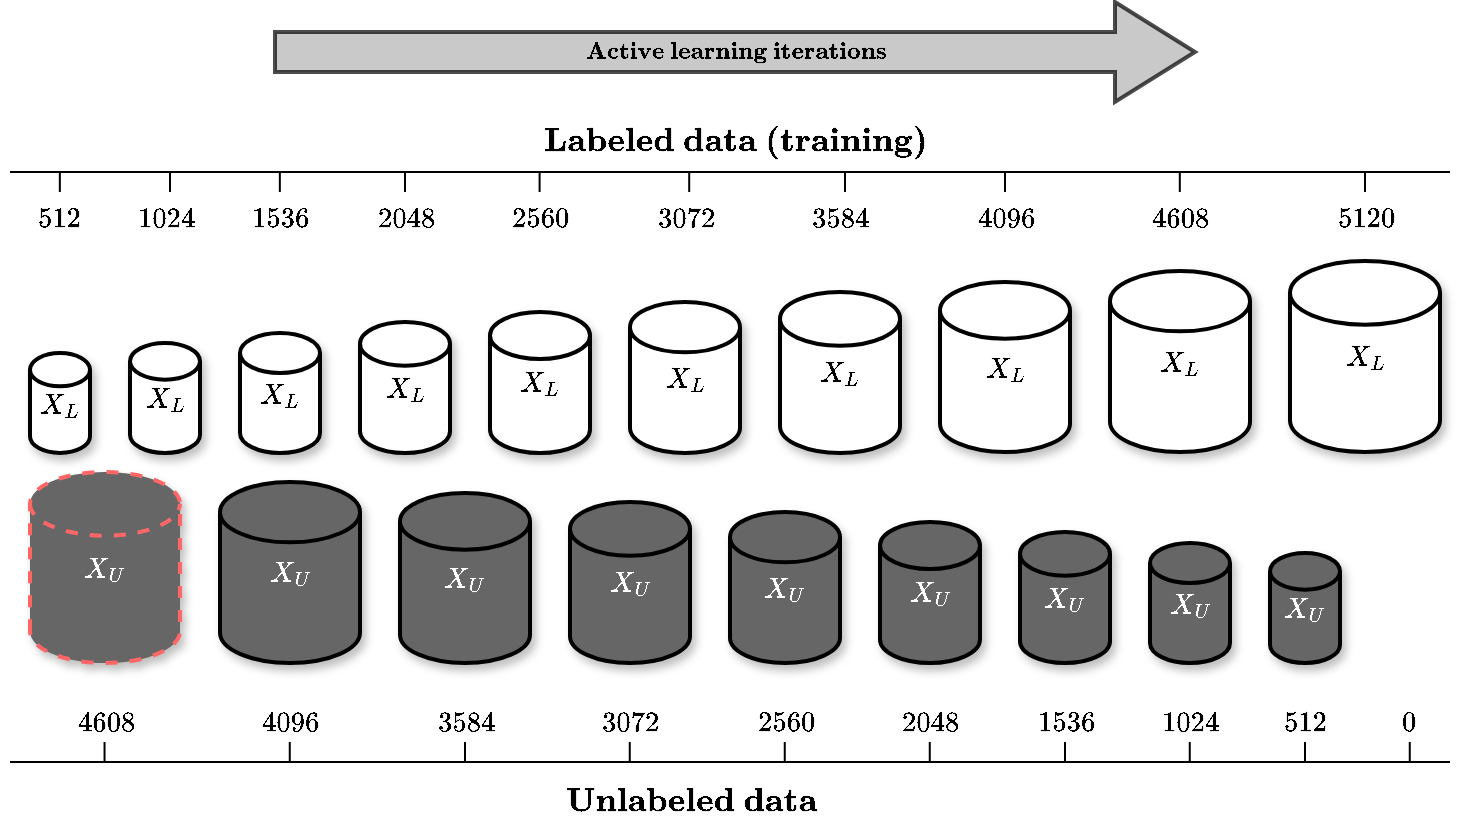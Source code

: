 <mxfile version="28.0.6">
  <diagram name="Page-1" id="IjAZ5eBLrKKukOgJFR3V">
    <mxGraphModel dx="2657" dy="1301" grid="1" gridSize="5" guides="1" tooltips="1" connect="1" arrows="1" fold="1" page="1" pageScale="1" pageWidth="595" pageHeight="842" math="1" shadow="0">
      <root>
        <mxCell id="0" />
        <mxCell id="1" parent="0" />
        <mxCell id="WzazNWXN2MnLIpAUxc-Z-1" value="$$X_L$$" style="strokeWidth=2;html=1;shape=mxgraph.flowchart.database;whiteSpace=wrap;shadow=1;" parent="1" vertex="1">
          <mxGeometry x="-1330" y="-129.5" width="30" height="50" as="geometry" />
        </mxCell>
        <mxCell id="WzazNWXN2MnLIpAUxc-Z-4" value="$$X_L$$" style="strokeWidth=2;html=1;shape=mxgraph.flowchart.database;whiteSpace=wrap;shadow=1;" parent="1" vertex="1">
          <mxGeometry x="-1280" y="-134.5" width="35" height="55" as="geometry" />
        </mxCell>
        <mxCell id="WzazNWXN2MnLIpAUxc-Z-5" value="$$X_L$$" style="strokeWidth=2;html=1;shape=mxgraph.flowchart.database;whiteSpace=wrap;shadow=1;" parent="1" vertex="1">
          <mxGeometry x="-1225" y="-139.5" width="40" height="60" as="geometry" />
        </mxCell>
        <mxCell id="WzazNWXN2MnLIpAUxc-Z-6" value="$$X_L$$" style="strokeWidth=2;html=1;shape=mxgraph.flowchart.database;whiteSpace=wrap;shadow=1;" parent="1" vertex="1">
          <mxGeometry x="-1165" y="-145" width="45" height="65.5" as="geometry" />
        </mxCell>
        <mxCell id="WzazNWXN2MnLIpAUxc-Z-7" value="$$X_L$$" style="strokeWidth=2;html=1;shape=mxgraph.flowchart.database;whiteSpace=wrap;shadow=1;" parent="1" vertex="1">
          <mxGeometry x="-1100" y="-150" width="50" height="70.5" as="geometry" />
        </mxCell>
        <mxCell id="WzazNWXN2MnLIpAUxc-Z-8" value="$$X_L$$" style="strokeWidth=2;html=1;shape=mxgraph.flowchart.database;whiteSpace=wrap;shadow=1;" parent="1" vertex="1">
          <mxGeometry x="-1030" y="-155" width="55" height="75.5" as="geometry" />
        </mxCell>
        <mxCell id="WzazNWXN2MnLIpAUxc-Z-9" value="$$X_L$$" style="strokeWidth=2;html=1;shape=mxgraph.flowchart.database;whiteSpace=wrap;shadow=1;" parent="1" vertex="1">
          <mxGeometry x="-955" y="-160" width="60" height="80.5" as="geometry" />
        </mxCell>
        <mxCell id="WzazNWXN2MnLIpAUxc-Z-10" value="$$X_L$$" style="strokeWidth=2;html=1;shape=mxgraph.flowchart.database;whiteSpace=wrap;shadow=1;" parent="1" vertex="1">
          <mxGeometry x="-875" y="-165" width="65" height="85" as="geometry" />
        </mxCell>
        <mxCell id="WzazNWXN2MnLIpAUxc-Z-11" value="$$X_L$$" style="strokeWidth=2;html=1;shape=mxgraph.flowchart.database;whiteSpace=wrap;shadow=1;" parent="1" vertex="1">
          <mxGeometry x="-790" y="-170.5" width="70" height="90.5" as="geometry" />
        </mxCell>
        <mxCell id="WzazNWXN2MnLIpAUxc-Z-12" value="$$X_L$$" style="strokeWidth=2;html=1;shape=mxgraph.flowchart.database;whiteSpace=wrap;shadow=1;" parent="1" vertex="1">
          <mxGeometry x="-700" y="-175.5" width="75" height="95.5" as="geometry" />
        </mxCell>
        <mxCell id="WzazNWXN2MnLIpAUxc-Z-13" value="$$X_U$$" style="strokeWidth=2;html=1;shape=mxgraph.flowchart.database;whiteSpace=wrap;fillColor=#666666;shadow=1;strokeColor=#FF6666;dashed=1;fontColor=#FFFFFF;" parent="1" vertex="1">
          <mxGeometry x="-1330" y="-70" width="75" height="95.5" as="geometry" />
        </mxCell>
        <mxCell id="WzazNWXN2MnLIpAUxc-Z-14" value="$$X_U$$" style="strokeWidth=2;html=1;shape=mxgraph.flowchart.database;whiteSpace=wrap;fillColor=#666666;shadow=1;fontColor=#FFFFFF;" parent="1" vertex="1">
          <mxGeometry x="-1235" y="-65" width="70" height="90.5" as="geometry" />
        </mxCell>
        <mxCell id="WzazNWXN2MnLIpAUxc-Z-15" value="$$X_U$$" style="strokeWidth=2;html=1;shape=mxgraph.flowchart.database;whiteSpace=wrap;fillColor=#666666;shadow=1;fontColor=#FFFFFF;" parent="1" vertex="1">
          <mxGeometry x="-1145" y="-59.5" width="65" height="85" as="geometry" />
        </mxCell>
        <mxCell id="WzazNWXN2MnLIpAUxc-Z-16" value="$$X_U$$" style="strokeWidth=2;html=1;shape=mxgraph.flowchart.database;whiteSpace=wrap;fillColor=#666666;shadow=1;fontColor=#FFFFFF;" parent="1" vertex="1">
          <mxGeometry x="-1060" y="-55" width="60" height="80.5" as="geometry" />
        </mxCell>
        <mxCell id="WzazNWXN2MnLIpAUxc-Z-17" value="$$X_U$$" style="strokeWidth=2;html=1;shape=mxgraph.flowchart.database;whiteSpace=wrap;fillColor=#666666;shadow=1;fontColor=#FFFFFF;" parent="1" vertex="1">
          <mxGeometry x="-980" y="-50" width="55" height="75.5" as="geometry" />
        </mxCell>
        <mxCell id="WzazNWXN2MnLIpAUxc-Z-18" value="$$X_U$$" style="strokeWidth=2;html=1;shape=mxgraph.flowchart.database;whiteSpace=wrap;fillColor=#666666;shadow=1;fontColor=#FFFFFF;" parent="1" vertex="1">
          <mxGeometry x="-905" y="-45" width="50" height="70.5" as="geometry" />
        </mxCell>
        <mxCell id="WzazNWXN2MnLIpAUxc-Z-19" value="$$X_U$$" style="strokeWidth=2;html=1;shape=mxgraph.flowchart.database;whiteSpace=wrap;fillColor=#666666;shadow=1;fontColor=#FFFFFF;" parent="1" vertex="1">
          <mxGeometry x="-835" y="-40" width="45" height="65.5" as="geometry" />
        </mxCell>
        <mxCell id="WzazNWXN2MnLIpAUxc-Z-20" value="$$X_U$$" style="strokeWidth=2;html=1;shape=mxgraph.flowchart.database;whiteSpace=wrap;fillColor=#666666;shadow=1;fontColor=#FFFFFF;" parent="1" vertex="1">
          <mxGeometry x="-770" y="-34.5" width="40" height="60" as="geometry" />
        </mxCell>
        <mxCell id="WzazNWXN2MnLIpAUxc-Z-21" value="$$X_U$$" style="strokeWidth=2;html=1;shape=mxgraph.flowchart.database;whiteSpace=wrap;fillColor=#666666;shadow=1;fontColor=#FFFFFF;" parent="1" vertex="1">
          <mxGeometry x="-710" y="-29.5" width="35" height="55" as="geometry" />
        </mxCell>
        <mxCell id="WzazNWXN2MnLIpAUxc-Z-23" value="&lt;div style=&quot;line-height: 120%;&quot;&gt;&lt;div style=&quot;line-height: 120%;&quot;&gt;&lt;font style=&quot;line-height: 120%; font-size: 10px;&quot;&gt;$$\textbf{Active learning iterations}$$&lt;/font&gt;&lt;/div&gt;&lt;/div&gt;" style="html=1;shadow=0;align=center;verticalAlign=middle;shape=mxgraph.arrows2.arrow;dy=0.6;dx=40;notch=0;fillColor=#B3B3B3;strokeWidth=2;perimeterSpacing=2;opacity=70;" parent="1" vertex="1">
          <mxGeometry x="-1207.5" y="-305" width="460" height="50" as="geometry" />
        </mxCell>
        <mxCell id="WzazNWXN2MnLIpAUxc-Z-27" value="$$4608$$" style="text;html=1;align=center;verticalAlign=middle;whiteSpace=wrap;rounded=0;" parent="1" vertex="1">
          <mxGeometry x="-1322.5" y="40" width="60" height="30" as="geometry" />
        </mxCell>
        <mxCell id="WzazNWXN2MnLIpAUxc-Z-28" value="$$4096$$" style="text;html=1;align=center;verticalAlign=middle;whiteSpace=wrap;rounded=0;" parent="1" vertex="1">
          <mxGeometry x="-1230" y="40" width="60" height="30" as="geometry" />
        </mxCell>
        <mxCell id="WzazNWXN2MnLIpAUxc-Z-29" value="$$3584$$" style="text;html=1;align=center;verticalAlign=middle;whiteSpace=wrap;rounded=0;" parent="1" vertex="1">
          <mxGeometry x="-1142.5" y="40" width="60" height="30" as="geometry" />
        </mxCell>
        <mxCell id="WzazNWXN2MnLIpAUxc-Z-30" value="$$3072$$" style="text;html=1;align=center;verticalAlign=middle;whiteSpace=wrap;rounded=0;" parent="1" vertex="1">
          <mxGeometry x="-1060" y="40" width="60" height="30" as="geometry" />
        </mxCell>
        <mxCell id="WzazNWXN2MnLIpAUxc-Z-31" value="$$2560$$" style="text;html=1;align=center;verticalAlign=middle;whiteSpace=wrap;rounded=0;" parent="1" vertex="1">
          <mxGeometry x="-982.5" y="40" width="60" height="30" as="geometry" />
        </mxCell>
        <mxCell id="WzazNWXN2MnLIpAUxc-Z-32" value="$$2048$$" style="text;html=1;align=center;verticalAlign=middle;whiteSpace=wrap;rounded=0;" parent="1" vertex="1">
          <mxGeometry x="-910" y="40" width="60" height="30" as="geometry" />
        </mxCell>
        <mxCell id="WzazNWXN2MnLIpAUxc-Z-33" value="$$1536$$" style="text;html=1;align=center;verticalAlign=middle;whiteSpace=wrap;rounded=0;" parent="1" vertex="1">
          <mxGeometry x="-842.5" y="40" width="60" height="30" as="geometry" />
        </mxCell>
        <mxCell id="WzazNWXN2MnLIpAUxc-Z-34" value="$$1024$$" style="text;html=1;align=center;verticalAlign=middle;whiteSpace=wrap;rounded=0;" parent="1" vertex="1">
          <mxGeometry x="-780" y="40" width="60" height="30" as="geometry" />
        </mxCell>
        <mxCell id="WzazNWXN2MnLIpAUxc-Z-35" value="$$512$$" style="text;html=1;align=center;verticalAlign=middle;whiteSpace=wrap;rounded=0;" parent="1" vertex="1">
          <mxGeometry x="-722.5" y="40" width="60" height="30" as="geometry" />
        </mxCell>
        <mxCell id="WzazNWXN2MnLIpAUxc-Z-36" value="$$0$$" style="text;html=1;align=center;verticalAlign=middle;whiteSpace=wrap;rounded=0;" parent="1" vertex="1">
          <mxGeometry x="-670" y="40" width="60" height="30" as="geometry" />
        </mxCell>
        <mxCell id="WzazNWXN2MnLIpAUxc-Z-37" value="$$512$$" style="text;html=1;align=center;verticalAlign=middle;whiteSpace=wrap;rounded=0;" parent="1" vertex="1">
          <mxGeometry x="-1345" y="-212" width="60" height="30" as="geometry" />
        </mxCell>
        <mxCell id="WzazNWXN2MnLIpAUxc-Z-38" value="$$1024$$" style="text;html=1;align=center;verticalAlign=middle;whiteSpace=wrap;rounded=0;" parent="1" vertex="1">
          <mxGeometry x="-1292.5" y="-212" width="60" height="30" as="geometry" />
        </mxCell>
        <mxCell id="WzazNWXN2MnLIpAUxc-Z-39" value="$$1536$$" style="text;html=1;align=center;verticalAlign=middle;whiteSpace=wrap;rounded=0;" parent="1" vertex="1">
          <mxGeometry x="-1235" y="-212" width="60" height="30" as="geometry" />
        </mxCell>
        <mxCell id="WzazNWXN2MnLIpAUxc-Z-40" value="$$2048$$" style="text;html=1;align=center;verticalAlign=middle;whiteSpace=wrap;rounded=0;" parent="1" vertex="1">
          <mxGeometry x="-1172.5" y="-212" width="60" height="30" as="geometry" />
        </mxCell>
        <mxCell id="WzazNWXN2MnLIpAUxc-Z-41" value="$$2560$$" style="text;html=1;align=center;verticalAlign=middle;whiteSpace=wrap;rounded=0;" parent="1" vertex="1">
          <mxGeometry x="-1105" y="-212" width="60" height="30" as="geometry" />
        </mxCell>
        <mxCell id="WzazNWXN2MnLIpAUxc-Z-42" value="$$3072$$" style="text;html=1;align=center;verticalAlign=middle;whiteSpace=wrap;rounded=0;" parent="1" vertex="1">
          <mxGeometry x="-1032.5" y="-212" width="60" height="30" as="geometry" />
        </mxCell>
        <mxCell id="WzazNWXN2MnLIpAUxc-Z-43" value="$$3584$$" style="text;html=1;align=center;verticalAlign=middle;whiteSpace=wrap;rounded=0;" parent="1" vertex="1">
          <mxGeometry x="-955" y="-212" width="60" height="30" as="geometry" />
        </mxCell>
        <mxCell id="WzazNWXN2MnLIpAUxc-Z-44" value="$$4096$$" style="text;html=1;align=center;verticalAlign=middle;whiteSpace=wrap;rounded=0;" parent="1" vertex="1">
          <mxGeometry x="-872.5" y="-212" width="60" height="30" as="geometry" />
        </mxCell>
        <mxCell id="WzazNWXN2MnLIpAUxc-Z-45" value="$$4608$$" style="text;html=1;align=center;verticalAlign=middle;whiteSpace=wrap;rounded=0;" parent="1" vertex="1">
          <mxGeometry x="-785" y="-212" width="60" height="30" as="geometry" />
        </mxCell>
        <mxCell id="WzazNWXN2MnLIpAUxc-Z-46" value="$$5120$$" style="text;html=1;align=center;verticalAlign=middle;whiteSpace=wrap;rounded=0;" parent="1" vertex="1">
          <mxGeometry x="-692.5" y="-212" width="60" height="30" as="geometry" />
        </mxCell>
        <mxCell id="WzazNWXN2MnLIpAUxc-Z-47" value="" style="endArrow=none;html=1;rounded=0;" parent="1" edge="1">
          <mxGeometry width="50" height="50" relative="1" as="geometry">
            <mxPoint x="-1340" y="-220" as="sourcePoint" />
            <mxPoint x="-620" y="-220" as="targetPoint" />
          </mxGeometry>
        </mxCell>
        <mxCell id="WzazNWXN2MnLIpAUxc-Z-48" value="" style="endArrow=none;html=1;rounded=0;" parent="1" edge="1">
          <mxGeometry width="50" height="50" relative="1" as="geometry">
            <mxPoint x="-1315.08" y="-210" as="sourcePoint" />
            <mxPoint x="-1315.08" y="-220" as="targetPoint" />
          </mxGeometry>
        </mxCell>
        <mxCell id="WzazNWXN2MnLIpAUxc-Z-49" value="" style="endArrow=none;html=1;rounded=0;" parent="1" edge="1">
          <mxGeometry width="50" height="50" relative="1" as="geometry">
            <mxPoint x="-1260" y="-210" as="sourcePoint" />
            <mxPoint x="-1260" y="-220" as="targetPoint" />
          </mxGeometry>
        </mxCell>
        <mxCell id="WzazNWXN2MnLIpAUxc-Z-50" value="" style="endArrow=none;html=1;rounded=0;" parent="1" edge="1">
          <mxGeometry width="50" height="50" relative="1" as="geometry">
            <mxPoint x="-1205.08" y="-210" as="sourcePoint" />
            <mxPoint x="-1205.08" y="-220" as="targetPoint" />
          </mxGeometry>
        </mxCell>
        <mxCell id="WzazNWXN2MnLIpAUxc-Z-52" value="" style="endArrow=none;html=1;rounded=0;" parent="1" edge="1">
          <mxGeometry width="50" height="50" relative="1" as="geometry">
            <mxPoint x="-1075.2" y="-210" as="sourcePoint" />
            <mxPoint x="-1075.2" y="-220" as="targetPoint" />
          </mxGeometry>
        </mxCell>
        <mxCell id="WzazNWXN2MnLIpAUxc-Z-53" value="" style="endArrow=none;html=1;rounded=0;" parent="1" edge="1">
          <mxGeometry width="50" height="50" relative="1" as="geometry">
            <mxPoint x="-1000.4" y="-210" as="sourcePoint" />
            <mxPoint x="-1000.4" y="-220" as="targetPoint" />
          </mxGeometry>
        </mxCell>
        <mxCell id="WzazNWXN2MnLIpAUxc-Z-54" value="" style="endArrow=none;html=1;rounded=0;" parent="1" edge="1">
          <mxGeometry width="50" height="50" relative="1" as="geometry">
            <mxPoint x="-922.5" y="-210" as="sourcePoint" />
            <mxPoint x="-922.5" y="-220" as="targetPoint" />
          </mxGeometry>
        </mxCell>
        <mxCell id="WzazNWXN2MnLIpAUxc-Z-55" value="" style="endArrow=none;html=1;rounded=0;" parent="1" edge="1">
          <mxGeometry width="50" height="50" relative="1" as="geometry">
            <mxPoint x="-842.5" y="-210" as="sourcePoint" />
            <mxPoint x="-842.5" y="-220" as="targetPoint" />
          </mxGeometry>
        </mxCell>
        <mxCell id="WzazNWXN2MnLIpAUxc-Z-56" value="" style="endArrow=none;html=1;rounded=0;" parent="1" edge="1">
          <mxGeometry width="50" height="50" relative="1" as="geometry">
            <mxPoint x="-755.1" y="-210" as="sourcePoint" />
            <mxPoint x="-755.1" y="-220" as="targetPoint" />
          </mxGeometry>
        </mxCell>
        <mxCell id="WzazNWXN2MnLIpAUxc-Z-57" value="" style="endArrow=none;html=1;rounded=0;" parent="1" edge="1">
          <mxGeometry width="50" height="50" relative="1" as="geometry">
            <mxPoint x="-662.5" y="-210" as="sourcePoint" />
            <mxPoint x="-662.5" y="-220" as="targetPoint" />
          </mxGeometry>
        </mxCell>
        <mxCell id="WzazNWXN2MnLIpAUxc-Z-58" value="" style="endArrow=none;html=1;rounded=0;" parent="1" edge="1">
          <mxGeometry width="50" height="50" relative="1" as="geometry">
            <mxPoint x="-1340" y="75" as="sourcePoint" />
            <mxPoint x="-620" y="75" as="targetPoint" />
          </mxGeometry>
        </mxCell>
        <mxCell id="WzazNWXN2MnLIpAUxc-Z-59" value="" style="endArrow=none;html=1;rounded=0;" parent="1" edge="1">
          <mxGeometry width="50" height="50" relative="1" as="geometry">
            <mxPoint x="-1292.73" y="75" as="sourcePoint" />
            <mxPoint x="-1292.73" y="65" as="targetPoint" />
          </mxGeometry>
        </mxCell>
        <mxCell id="WzazNWXN2MnLIpAUxc-Z-60" value="" style="endArrow=none;html=1;rounded=0;" parent="1" edge="1">
          <mxGeometry width="50" height="50" relative="1" as="geometry">
            <mxPoint x="-1200.12" y="75" as="sourcePoint" />
            <mxPoint x="-1200.12" y="65" as="targetPoint" />
          </mxGeometry>
        </mxCell>
        <mxCell id="WzazNWXN2MnLIpAUxc-Z-61" value="" style="endArrow=none;html=1;rounded=0;" parent="1" edge="1">
          <mxGeometry width="50" height="50" relative="1" as="geometry">
            <mxPoint x="-1112.5" y="75" as="sourcePoint" />
            <mxPoint x="-1112.5" y="65" as="targetPoint" />
          </mxGeometry>
        </mxCell>
        <mxCell id="WzazNWXN2MnLIpAUxc-Z-62" value="" style="endArrow=none;html=1;rounded=0;" parent="1" edge="1">
          <mxGeometry width="50" height="50" relative="1" as="geometry">
            <mxPoint x="-1030.12" y="75" as="sourcePoint" />
            <mxPoint x="-1030.12" y="65" as="targetPoint" />
          </mxGeometry>
        </mxCell>
        <mxCell id="WzazNWXN2MnLIpAUxc-Z-63" value="" style="endArrow=none;html=1;rounded=0;" parent="1" edge="1">
          <mxGeometry width="50" height="50" relative="1" as="geometry">
            <mxPoint x="-952.62" y="75" as="sourcePoint" />
            <mxPoint x="-952.62" y="65" as="targetPoint" />
          </mxGeometry>
        </mxCell>
        <mxCell id="WzazNWXN2MnLIpAUxc-Z-64" value="" style="endArrow=none;html=1;rounded=0;" parent="1" edge="1">
          <mxGeometry width="50" height="50" relative="1" as="geometry">
            <mxPoint x="-880.12" y="75" as="sourcePoint" />
            <mxPoint x="-880.12" y="65" as="targetPoint" />
          </mxGeometry>
        </mxCell>
        <mxCell id="WzazNWXN2MnLIpAUxc-Z-65" value="" style="endArrow=none;html=1;rounded=0;" parent="1" edge="1">
          <mxGeometry width="50" height="50" relative="1" as="geometry">
            <mxPoint x="-812.5" y="75" as="sourcePoint" />
            <mxPoint x="-812.5" y="65" as="targetPoint" />
          </mxGeometry>
        </mxCell>
        <mxCell id="WzazNWXN2MnLIpAUxc-Z-66" value="" style="endArrow=none;html=1;rounded=0;" parent="1" edge="1">
          <mxGeometry width="50" height="50" relative="1" as="geometry">
            <mxPoint x="-750.12" y="75" as="sourcePoint" />
            <mxPoint x="-750.12" y="65" as="targetPoint" />
          </mxGeometry>
        </mxCell>
        <mxCell id="WzazNWXN2MnLIpAUxc-Z-67" value="" style="endArrow=none;html=1;rounded=0;" parent="1" edge="1">
          <mxGeometry width="50" height="50" relative="1" as="geometry">
            <mxPoint x="-692.5" y="75" as="sourcePoint" />
            <mxPoint x="-692.5" y="65" as="targetPoint" />
          </mxGeometry>
        </mxCell>
        <mxCell id="WzazNWXN2MnLIpAUxc-Z-68" value="" style="endArrow=none;html=1;rounded=0;" parent="1" edge="1">
          <mxGeometry width="50" height="50" relative="1" as="geometry">
            <mxPoint x="-640.12" y="75" as="sourcePoint" />
            <mxPoint x="-640.12" y="65" as="targetPoint" />
          </mxGeometry>
        </mxCell>
        <mxCell id="WzazNWXN2MnLIpAUxc-Z-69" value="&lt;font style=&quot;font-size: 14px;&quot;&gt;$$\textbf{Labeled data (training)}$$&lt;/font&gt;" style="text;html=1;align=center;verticalAlign=middle;whiteSpace=wrap;rounded=0;" parent="1" vertex="1">
          <mxGeometry x="-1150" y="-250" width="345" height="30" as="geometry" />
        </mxCell>
        <mxCell id="WzazNWXN2MnLIpAUxc-Z-70" value="&lt;font style=&quot;font-size: 14px;&quot;&gt;$$\textbf{Unlabeled data}$$&lt;/font&gt;" style="text;html=1;align=center;verticalAlign=middle;whiteSpace=wrap;rounded=0;" parent="1" vertex="1">
          <mxGeometry x="-1172.5" y="80" width="345" height="30" as="geometry" />
        </mxCell>
        <mxCell id="NJL1zZ_EO74Tdz4Ou1hY-1" value="" style="endArrow=none;html=1;rounded=0;" parent="1" edge="1">
          <mxGeometry width="50" height="50" relative="1" as="geometry">
            <mxPoint x="-1142.5" y="-210" as="sourcePoint" />
            <mxPoint x="-1142.5" y="-220" as="targetPoint" />
          </mxGeometry>
        </mxCell>
      </root>
    </mxGraphModel>
  </diagram>
</mxfile>
